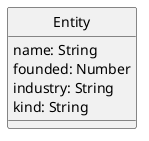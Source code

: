 @startuml
skinparam classAttributeIconSize 0
skinparam monochrome true
hide circle

class Entity {
  name: String
  founded: Number
  industry: String
  kind: String
}
@enduml
